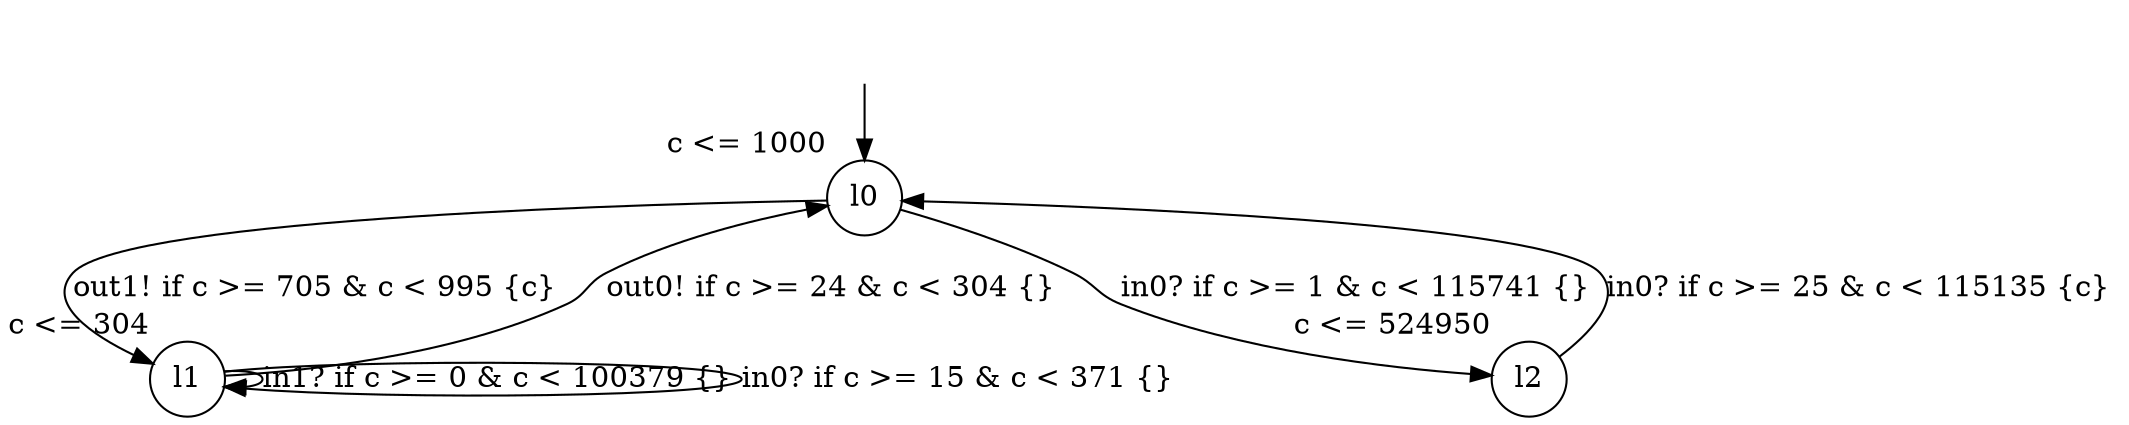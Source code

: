 digraph g {
__start0 [label="" shape="none"];
l0 [shape="circle" margin=0 label="l0", xlabel="c <= 1000"];
l1 [shape="circle" margin=0 label="l1", xlabel="c <= 304"];
l2 [shape="circle" margin=0 label="l2", xlabel="c <= 524950"];
l0 -> l2 [label="in0? if c >= 1 & c < 115741 {} "];
l0 -> l1 [label="out1! if c >= 705 & c < 995 {c} "];
l1 -> l1 [label="in1? if c >= 0 & c < 100379 {} "];
l1 -> l0 [label="out0! if c >= 24 & c < 304 {} "];
l1 -> l1 [label="in0? if c >= 15 & c < 371 {} "];
l2 -> l0 [label="in0? if c >= 25 & c < 115135 {c} "];
__start0 -> l0;
}
